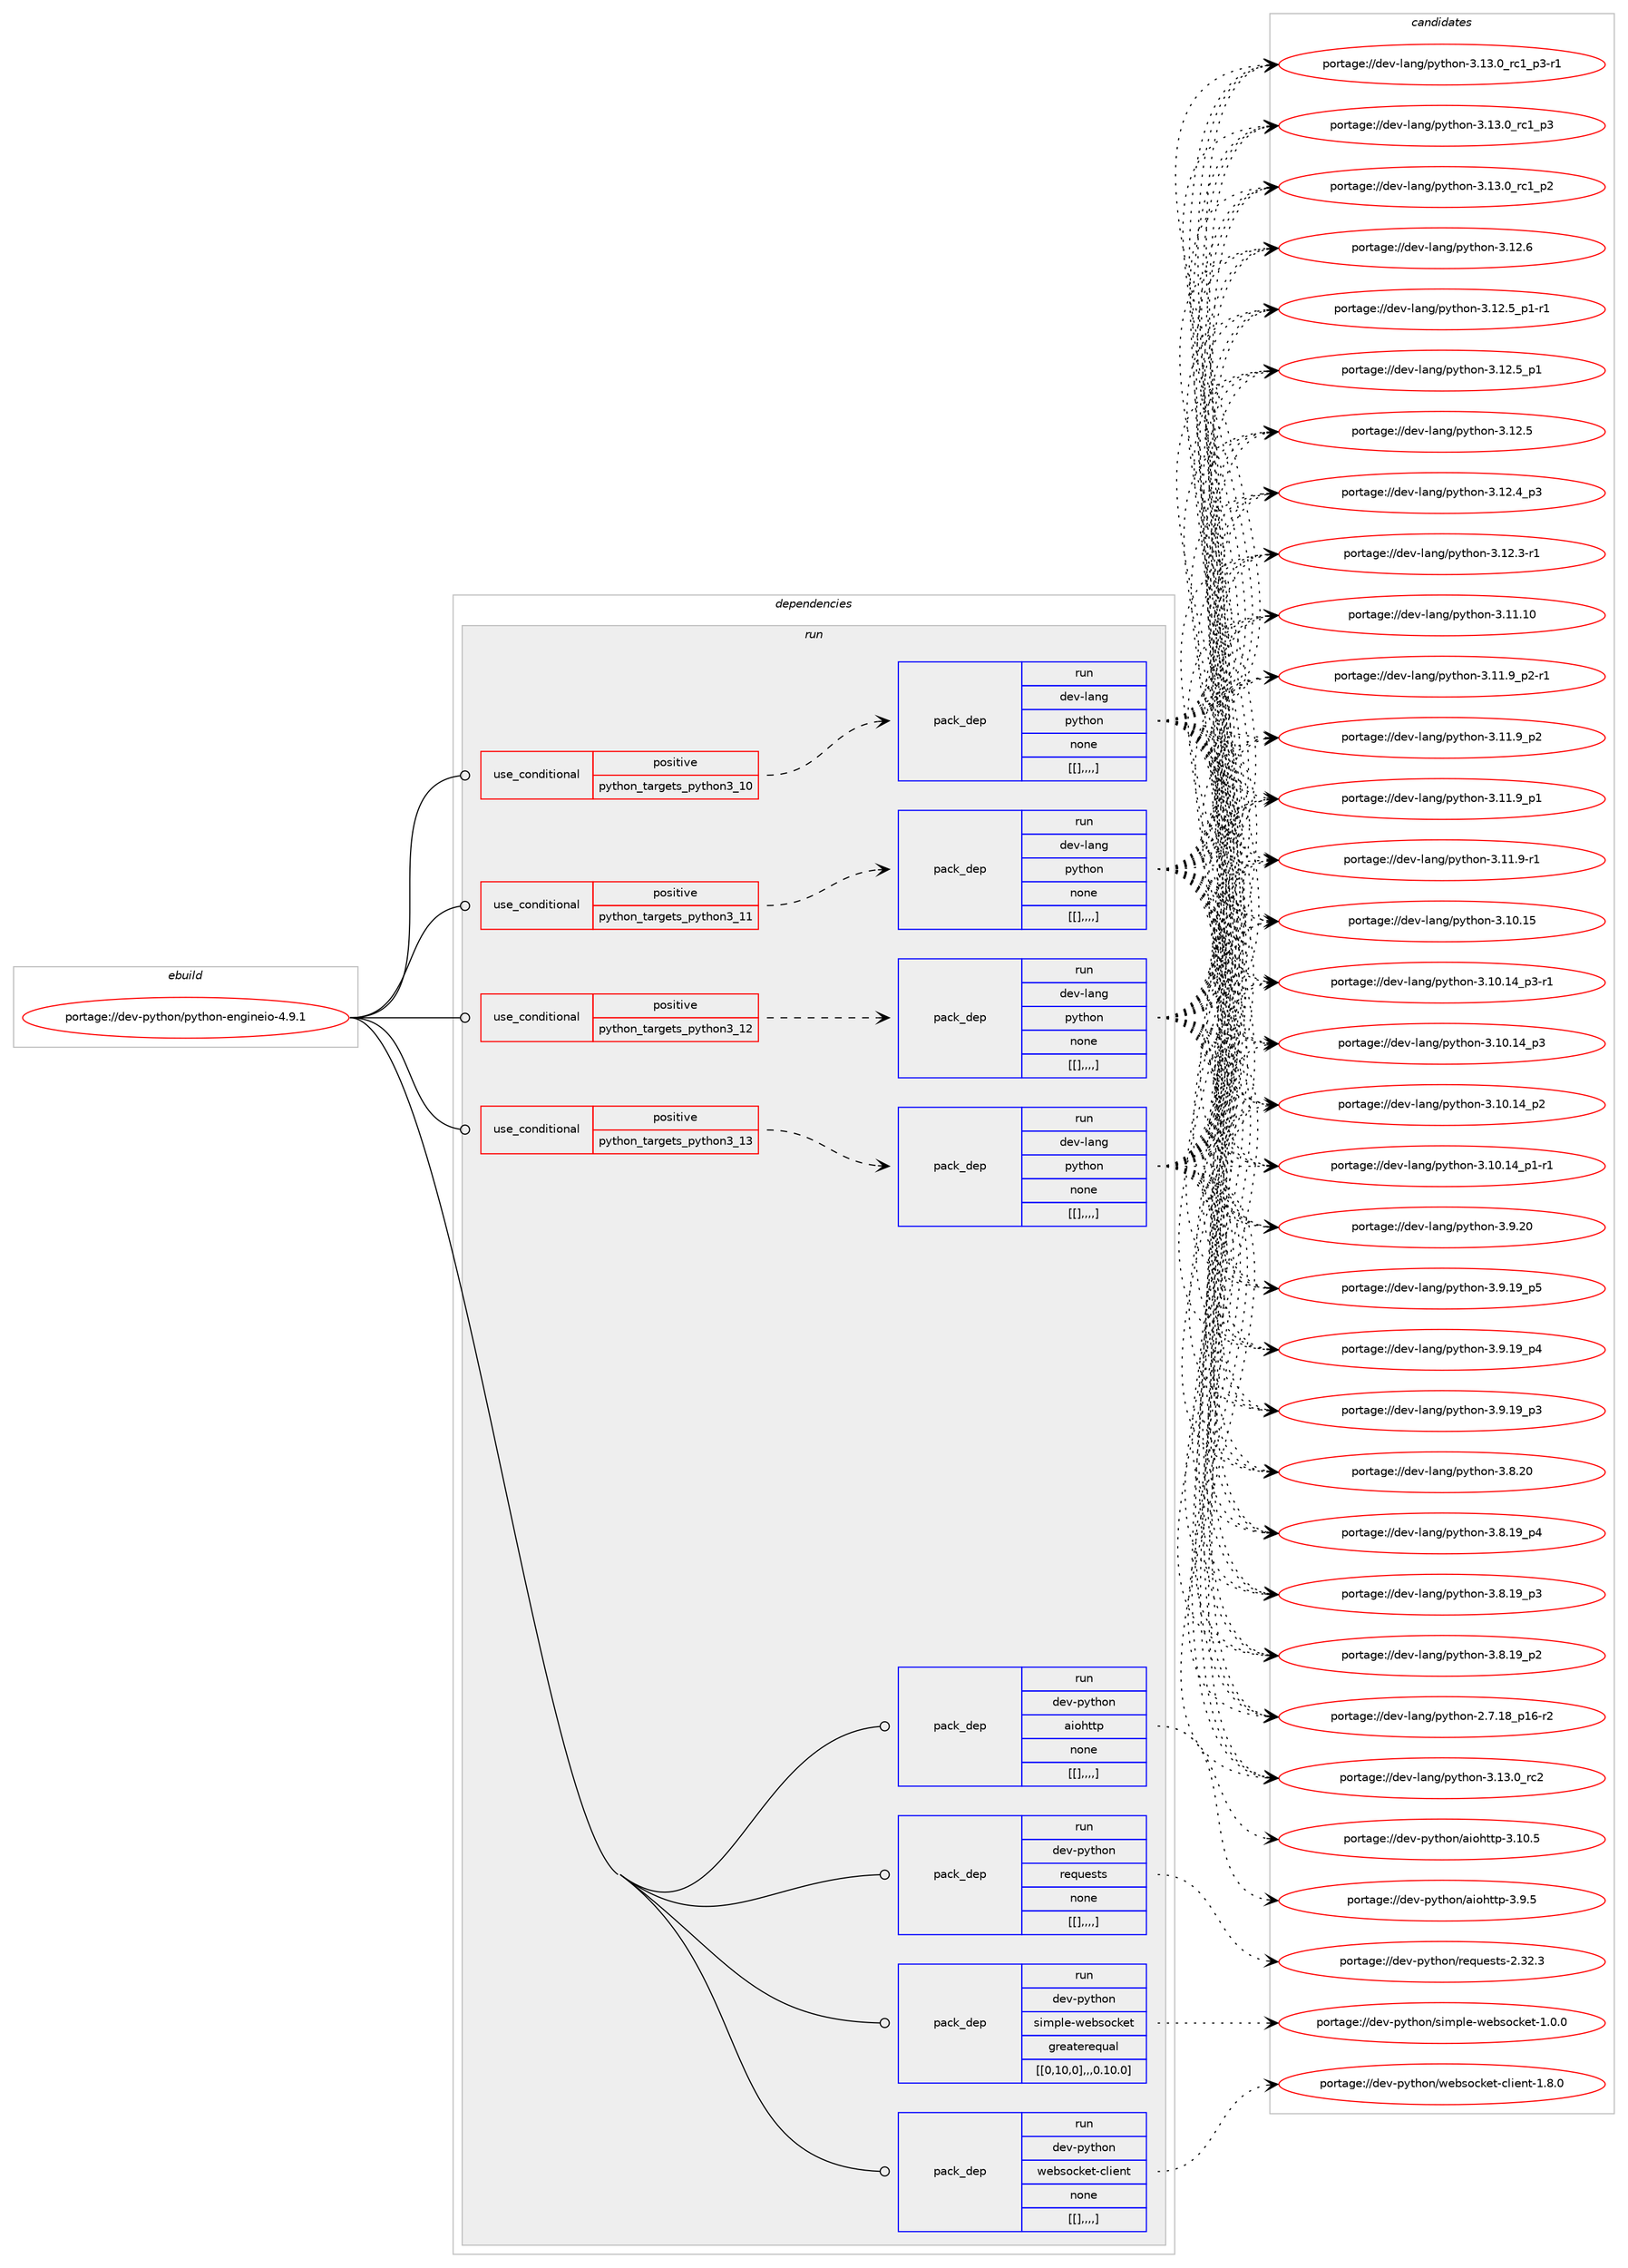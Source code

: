 digraph prolog {

# *************
# Graph options
# *************

newrank=true;
concentrate=true;
compound=true;
graph [rankdir=LR,fontname=Helvetica,fontsize=10,ranksep=1.5];#, ranksep=2.5, nodesep=0.2];
edge  [arrowhead=vee];
node  [fontname=Helvetica,fontsize=10];

# **********
# The ebuild
# **********

subgraph cluster_leftcol {
color=gray;
label=<<i>ebuild</i>>;
id [label="portage://dev-python/python-engineio-4.9.1", color=red, width=4, href="../dev-python/python-engineio-4.9.1.svg"];
}

# ****************
# The dependencies
# ****************

subgraph cluster_midcol {
color=gray;
label=<<i>dependencies</i>>;
subgraph cluster_compile {
fillcolor="#eeeeee";
style=filled;
label=<<i>compile</i>>;
}
subgraph cluster_compileandrun {
fillcolor="#eeeeee";
style=filled;
label=<<i>compile and run</i>>;
}
subgraph cluster_run {
fillcolor="#eeeeee";
style=filled;
label=<<i>run</i>>;
subgraph cond39157 {
dependency161771 [label=<<TABLE BORDER="0" CELLBORDER="1" CELLSPACING="0" CELLPADDING="4"><TR><TD ROWSPAN="3" CELLPADDING="10">use_conditional</TD></TR><TR><TD>positive</TD></TR><TR><TD>python_targets_python3_10</TD></TR></TABLE>>, shape=none, color=red];
subgraph pack121357 {
dependency161772 [label=<<TABLE BORDER="0" CELLBORDER="1" CELLSPACING="0" CELLPADDING="4" WIDTH="220"><TR><TD ROWSPAN="6" CELLPADDING="30">pack_dep</TD></TR><TR><TD WIDTH="110">run</TD></TR><TR><TD>dev-lang</TD></TR><TR><TD>python</TD></TR><TR><TD>none</TD></TR><TR><TD>[[],,,,]</TD></TR></TABLE>>, shape=none, color=blue];
}
dependency161771:e -> dependency161772:w [weight=20,style="dashed",arrowhead="vee"];
}
id:e -> dependency161771:w [weight=20,style="solid",arrowhead="odot"];
subgraph cond39158 {
dependency161773 [label=<<TABLE BORDER="0" CELLBORDER="1" CELLSPACING="0" CELLPADDING="4"><TR><TD ROWSPAN="3" CELLPADDING="10">use_conditional</TD></TR><TR><TD>positive</TD></TR><TR><TD>python_targets_python3_11</TD></TR></TABLE>>, shape=none, color=red];
subgraph pack121358 {
dependency161774 [label=<<TABLE BORDER="0" CELLBORDER="1" CELLSPACING="0" CELLPADDING="4" WIDTH="220"><TR><TD ROWSPAN="6" CELLPADDING="30">pack_dep</TD></TR><TR><TD WIDTH="110">run</TD></TR><TR><TD>dev-lang</TD></TR><TR><TD>python</TD></TR><TR><TD>none</TD></TR><TR><TD>[[],,,,]</TD></TR></TABLE>>, shape=none, color=blue];
}
dependency161773:e -> dependency161774:w [weight=20,style="dashed",arrowhead="vee"];
}
id:e -> dependency161773:w [weight=20,style="solid",arrowhead="odot"];
subgraph cond39159 {
dependency161775 [label=<<TABLE BORDER="0" CELLBORDER="1" CELLSPACING="0" CELLPADDING="4"><TR><TD ROWSPAN="3" CELLPADDING="10">use_conditional</TD></TR><TR><TD>positive</TD></TR><TR><TD>python_targets_python3_12</TD></TR></TABLE>>, shape=none, color=red];
subgraph pack121359 {
dependency161776 [label=<<TABLE BORDER="0" CELLBORDER="1" CELLSPACING="0" CELLPADDING="4" WIDTH="220"><TR><TD ROWSPAN="6" CELLPADDING="30">pack_dep</TD></TR><TR><TD WIDTH="110">run</TD></TR><TR><TD>dev-lang</TD></TR><TR><TD>python</TD></TR><TR><TD>none</TD></TR><TR><TD>[[],,,,]</TD></TR></TABLE>>, shape=none, color=blue];
}
dependency161775:e -> dependency161776:w [weight=20,style="dashed",arrowhead="vee"];
}
id:e -> dependency161775:w [weight=20,style="solid",arrowhead="odot"];
subgraph cond39160 {
dependency161777 [label=<<TABLE BORDER="0" CELLBORDER="1" CELLSPACING="0" CELLPADDING="4"><TR><TD ROWSPAN="3" CELLPADDING="10">use_conditional</TD></TR><TR><TD>positive</TD></TR><TR><TD>python_targets_python3_13</TD></TR></TABLE>>, shape=none, color=red];
subgraph pack121360 {
dependency161778 [label=<<TABLE BORDER="0" CELLBORDER="1" CELLSPACING="0" CELLPADDING="4" WIDTH="220"><TR><TD ROWSPAN="6" CELLPADDING="30">pack_dep</TD></TR><TR><TD WIDTH="110">run</TD></TR><TR><TD>dev-lang</TD></TR><TR><TD>python</TD></TR><TR><TD>none</TD></TR><TR><TD>[[],,,,]</TD></TR></TABLE>>, shape=none, color=blue];
}
dependency161777:e -> dependency161778:w [weight=20,style="dashed",arrowhead="vee"];
}
id:e -> dependency161777:w [weight=20,style="solid",arrowhead="odot"];
subgraph pack121361 {
dependency161779 [label=<<TABLE BORDER="0" CELLBORDER="1" CELLSPACING="0" CELLPADDING="4" WIDTH="220"><TR><TD ROWSPAN="6" CELLPADDING="30">pack_dep</TD></TR><TR><TD WIDTH="110">run</TD></TR><TR><TD>dev-python</TD></TR><TR><TD>aiohttp</TD></TR><TR><TD>none</TD></TR><TR><TD>[[],,,,]</TD></TR></TABLE>>, shape=none, color=blue];
}
id:e -> dependency161779:w [weight=20,style="solid",arrowhead="odot"];
subgraph pack121362 {
dependency161780 [label=<<TABLE BORDER="0" CELLBORDER="1" CELLSPACING="0" CELLPADDING="4" WIDTH="220"><TR><TD ROWSPAN="6" CELLPADDING="30">pack_dep</TD></TR><TR><TD WIDTH="110">run</TD></TR><TR><TD>dev-python</TD></TR><TR><TD>requests</TD></TR><TR><TD>none</TD></TR><TR><TD>[[],,,,]</TD></TR></TABLE>>, shape=none, color=blue];
}
id:e -> dependency161780:w [weight=20,style="solid",arrowhead="odot"];
subgraph pack121363 {
dependency161781 [label=<<TABLE BORDER="0" CELLBORDER="1" CELLSPACING="0" CELLPADDING="4" WIDTH="220"><TR><TD ROWSPAN="6" CELLPADDING="30">pack_dep</TD></TR><TR><TD WIDTH="110">run</TD></TR><TR><TD>dev-python</TD></TR><TR><TD>simple-websocket</TD></TR><TR><TD>greaterequal</TD></TR><TR><TD>[[0,10,0],,,0.10.0]</TD></TR></TABLE>>, shape=none, color=blue];
}
id:e -> dependency161781:w [weight=20,style="solid",arrowhead="odot"];
subgraph pack121364 {
dependency161782 [label=<<TABLE BORDER="0" CELLBORDER="1" CELLSPACING="0" CELLPADDING="4" WIDTH="220"><TR><TD ROWSPAN="6" CELLPADDING="30">pack_dep</TD></TR><TR><TD WIDTH="110">run</TD></TR><TR><TD>dev-python</TD></TR><TR><TD>websocket-client</TD></TR><TR><TD>none</TD></TR><TR><TD>[[],,,,]</TD></TR></TABLE>>, shape=none, color=blue];
}
id:e -> dependency161782:w [weight=20,style="solid",arrowhead="odot"];
}
}

# **************
# The candidates
# **************

subgraph cluster_choices {
rank=same;
color=gray;
label=<<i>candidates</i>>;

subgraph choice121357 {
color=black;
nodesep=1;
choice10010111845108971101034711212111610411111045514649514648951149950 [label="portage://dev-lang/python-3.13.0_rc2", color=red, width=4,href="../dev-lang/python-3.13.0_rc2.svg"];
choice1001011184510897110103471121211161041111104551464951464895114994995112514511449 [label="portage://dev-lang/python-3.13.0_rc1_p3-r1", color=red, width=4,href="../dev-lang/python-3.13.0_rc1_p3-r1.svg"];
choice100101118451089711010347112121116104111110455146495146489511499499511251 [label="portage://dev-lang/python-3.13.0_rc1_p3", color=red, width=4,href="../dev-lang/python-3.13.0_rc1_p3.svg"];
choice100101118451089711010347112121116104111110455146495146489511499499511250 [label="portage://dev-lang/python-3.13.0_rc1_p2", color=red, width=4,href="../dev-lang/python-3.13.0_rc1_p2.svg"];
choice10010111845108971101034711212111610411111045514649504654 [label="portage://dev-lang/python-3.12.6", color=red, width=4,href="../dev-lang/python-3.12.6.svg"];
choice1001011184510897110103471121211161041111104551464950465395112494511449 [label="portage://dev-lang/python-3.12.5_p1-r1", color=red, width=4,href="../dev-lang/python-3.12.5_p1-r1.svg"];
choice100101118451089711010347112121116104111110455146495046539511249 [label="portage://dev-lang/python-3.12.5_p1", color=red, width=4,href="../dev-lang/python-3.12.5_p1.svg"];
choice10010111845108971101034711212111610411111045514649504653 [label="portage://dev-lang/python-3.12.5", color=red, width=4,href="../dev-lang/python-3.12.5.svg"];
choice100101118451089711010347112121116104111110455146495046529511251 [label="portage://dev-lang/python-3.12.4_p3", color=red, width=4,href="../dev-lang/python-3.12.4_p3.svg"];
choice100101118451089711010347112121116104111110455146495046514511449 [label="portage://dev-lang/python-3.12.3-r1", color=red, width=4,href="../dev-lang/python-3.12.3-r1.svg"];
choice1001011184510897110103471121211161041111104551464949464948 [label="portage://dev-lang/python-3.11.10", color=red, width=4,href="../dev-lang/python-3.11.10.svg"];
choice1001011184510897110103471121211161041111104551464949465795112504511449 [label="portage://dev-lang/python-3.11.9_p2-r1", color=red, width=4,href="../dev-lang/python-3.11.9_p2-r1.svg"];
choice100101118451089711010347112121116104111110455146494946579511250 [label="portage://dev-lang/python-3.11.9_p2", color=red, width=4,href="../dev-lang/python-3.11.9_p2.svg"];
choice100101118451089711010347112121116104111110455146494946579511249 [label="portage://dev-lang/python-3.11.9_p1", color=red, width=4,href="../dev-lang/python-3.11.9_p1.svg"];
choice100101118451089711010347112121116104111110455146494946574511449 [label="portage://dev-lang/python-3.11.9-r1", color=red, width=4,href="../dev-lang/python-3.11.9-r1.svg"];
choice1001011184510897110103471121211161041111104551464948464953 [label="portage://dev-lang/python-3.10.15", color=red, width=4,href="../dev-lang/python-3.10.15.svg"];
choice100101118451089711010347112121116104111110455146494846495295112514511449 [label="portage://dev-lang/python-3.10.14_p3-r1", color=red, width=4,href="../dev-lang/python-3.10.14_p3-r1.svg"];
choice10010111845108971101034711212111610411111045514649484649529511251 [label="portage://dev-lang/python-3.10.14_p3", color=red, width=4,href="../dev-lang/python-3.10.14_p3.svg"];
choice10010111845108971101034711212111610411111045514649484649529511250 [label="portage://dev-lang/python-3.10.14_p2", color=red, width=4,href="../dev-lang/python-3.10.14_p2.svg"];
choice100101118451089711010347112121116104111110455146494846495295112494511449 [label="portage://dev-lang/python-3.10.14_p1-r1", color=red, width=4,href="../dev-lang/python-3.10.14_p1-r1.svg"];
choice10010111845108971101034711212111610411111045514657465048 [label="portage://dev-lang/python-3.9.20", color=red, width=4,href="../dev-lang/python-3.9.20.svg"];
choice100101118451089711010347112121116104111110455146574649579511253 [label="portage://dev-lang/python-3.9.19_p5", color=red, width=4,href="../dev-lang/python-3.9.19_p5.svg"];
choice100101118451089711010347112121116104111110455146574649579511252 [label="portage://dev-lang/python-3.9.19_p4", color=red, width=4,href="../dev-lang/python-3.9.19_p4.svg"];
choice100101118451089711010347112121116104111110455146574649579511251 [label="portage://dev-lang/python-3.9.19_p3", color=red, width=4,href="../dev-lang/python-3.9.19_p3.svg"];
choice10010111845108971101034711212111610411111045514656465048 [label="portage://dev-lang/python-3.8.20", color=red, width=4,href="../dev-lang/python-3.8.20.svg"];
choice100101118451089711010347112121116104111110455146564649579511252 [label="portage://dev-lang/python-3.8.19_p4", color=red, width=4,href="../dev-lang/python-3.8.19_p4.svg"];
choice100101118451089711010347112121116104111110455146564649579511251 [label="portage://dev-lang/python-3.8.19_p3", color=red, width=4,href="../dev-lang/python-3.8.19_p3.svg"];
choice100101118451089711010347112121116104111110455146564649579511250 [label="portage://dev-lang/python-3.8.19_p2", color=red, width=4,href="../dev-lang/python-3.8.19_p2.svg"];
choice100101118451089711010347112121116104111110455046554649569511249544511450 [label="portage://dev-lang/python-2.7.18_p16-r2", color=red, width=4,href="../dev-lang/python-2.7.18_p16-r2.svg"];
dependency161772:e -> choice10010111845108971101034711212111610411111045514649514648951149950:w [style=dotted,weight="100"];
dependency161772:e -> choice1001011184510897110103471121211161041111104551464951464895114994995112514511449:w [style=dotted,weight="100"];
dependency161772:e -> choice100101118451089711010347112121116104111110455146495146489511499499511251:w [style=dotted,weight="100"];
dependency161772:e -> choice100101118451089711010347112121116104111110455146495146489511499499511250:w [style=dotted,weight="100"];
dependency161772:e -> choice10010111845108971101034711212111610411111045514649504654:w [style=dotted,weight="100"];
dependency161772:e -> choice1001011184510897110103471121211161041111104551464950465395112494511449:w [style=dotted,weight="100"];
dependency161772:e -> choice100101118451089711010347112121116104111110455146495046539511249:w [style=dotted,weight="100"];
dependency161772:e -> choice10010111845108971101034711212111610411111045514649504653:w [style=dotted,weight="100"];
dependency161772:e -> choice100101118451089711010347112121116104111110455146495046529511251:w [style=dotted,weight="100"];
dependency161772:e -> choice100101118451089711010347112121116104111110455146495046514511449:w [style=dotted,weight="100"];
dependency161772:e -> choice1001011184510897110103471121211161041111104551464949464948:w [style=dotted,weight="100"];
dependency161772:e -> choice1001011184510897110103471121211161041111104551464949465795112504511449:w [style=dotted,weight="100"];
dependency161772:e -> choice100101118451089711010347112121116104111110455146494946579511250:w [style=dotted,weight="100"];
dependency161772:e -> choice100101118451089711010347112121116104111110455146494946579511249:w [style=dotted,weight="100"];
dependency161772:e -> choice100101118451089711010347112121116104111110455146494946574511449:w [style=dotted,weight="100"];
dependency161772:e -> choice1001011184510897110103471121211161041111104551464948464953:w [style=dotted,weight="100"];
dependency161772:e -> choice100101118451089711010347112121116104111110455146494846495295112514511449:w [style=dotted,weight="100"];
dependency161772:e -> choice10010111845108971101034711212111610411111045514649484649529511251:w [style=dotted,weight="100"];
dependency161772:e -> choice10010111845108971101034711212111610411111045514649484649529511250:w [style=dotted,weight="100"];
dependency161772:e -> choice100101118451089711010347112121116104111110455146494846495295112494511449:w [style=dotted,weight="100"];
dependency161772:e -> choice10010111845108971101034711212111610411111045514657465048:w [style=dotted,weight="100"];
dependency161772:e -> choice100101118451089711010347112121116104111110455146574649579511253:w [style=dotted,weight="100"];
dependency161772:e -> choice100101118451089711010347112121116104111110455146574649579511252:w [style=dotted,weight="100"];
dependency161772:e -> choice100101118451089711010347112121116104111110455146574649579511251:w [style=dotted,weight="100"];
dependency161772:e -> choice10010111845108971101034711212111610411111045514656465048:w [style=dotted,weight="100"];
dependency161772:e -> choice100101118451089711010347112121116104111110455146564649579511252:w [style=dotted,weight="100"];
dependency161772:e -> choice100101118451089711010347112121116104111110455146564649579511251:w [style=dotted,weight="100"];
dependency161772:e -> choice100101118451089711010347112121116104111110455146564649579511250:w [style=dotted,weight="100"];
dependency161772:e -> choice100101118451089711010347112121116104111110455046554649569511249544511450:w [style=dotted,weight="100"];
}
subgraph choice121358 {
color=black;
nodesep=1;
choice10010111845108971101034711212111610411111045514649514648951149950 [label="portage://dev-lang/python-3.13.0_rc2", color=red, width=4,href="../dev-lang/python-3.13.0_rc2.svg"];
choice1001011184510897110103471121211161041111104551464951464895114994995112514511449 [label="portage://dev-lang/python-3.13.0_rc1_p3-r1", color=red, width=4,href="../dev-lang/python-3.13.0_rc1_p3-r1.svg"];
choice100101118451089711010347112121116104111110455146495146489511499499511251 [label="portage://dev-lang/python-3.13.0_rc1_p3", color=red, width=4,href="../dev-lang/python-3.13.0_rc1_p3.svg"];
choice100101118451089711010347112121116104111110455146495146489511499499511250 [label="portage://dev-lang/python-3.13.0_rc1_p2", color=red, width=4,href="../dev-lang/python-3.13.0_rc1_p2.svg"];
choice10010111845108971101034711212111610411111045514649504654 [label="portage://dev-lang/python-3.12.6", color=red, width=4,href="../dev-lang/python-3.12.6.svg"];
choice1001011184510897110103471121211161041111104551464950465395112494511449 [label="portage://dev-lang/python-3.12.5_p1-r1", color=red, width=4,href="../dev-lang/python-3.12.5_p1-r1.svg"];
choice100101118451089711010347112121116104111110455146495046539511249 [label="portage://dev-lang/python-3.12.5_p1", color=red, width=4,href="../dev-lang/python-3.12.5_p1.svg"];
choice10010111845108971101034711212111610411111045514649504653 [label="portage://dev-lang/python-3.12.5", color=red, width=4,href="../dev-lang/python-3.12.5.svg"];
choice100101118451089711010347112121116104111110455146495046529511251 [label="portage://dev-lang/python-3.12.4_p3", color=red, width=4,href="../dev-lang/python-3.12.4_p3.svg"];
choice100101118451089711010347112121116104111110455146495046514511449 [label="portage://dev-lang/python-3.12.3-r1", color=red, width=4,href="../dev-lang/python-3.12.3-r1.svg"];
choice1001011184510897110103471121211161041111104551464949464948 [label="portage://dev-lang/python-3.11.10", color=red, width=4,href="../dev-lang/python-3.11.10.svg"];
choice1001011184510897110103471121211161041111104551464949465795112504511449 [label="portage://dev-lang/python-3.11.9_p2-r1", color=red, width=4,href="../dev-lang/python-3.11.9_p2-r1.svg"];
choice100101118451089711010347112121116104111110455146494946579511250 [label="portage://dev-lang/python-3.11.9_p2", color=red, width=4,href="../dev-lang/python-3.11.9_p2.svg"];
choice100101118451089711010347112121116104111110455146494946579511249 [label="portage://dev-lang/python-3.11.9_p1", color=red, width=4,href="../dev-lang/python-3.11.9_p1.svg"];
choice100101118451089711010347112121116104111110455146494946574511449 [label="portage://dev-lang/python-3.11.9-r1", color=red, width=4,href="../dev-lang/python-3.11.9-r1.svg"];
choice1001011184510897110103471121211161041111104551464948464953 [label="portage://dev-lang/python-3.10.15", color=red, width=4,href="../dev-lang/python-3.10.15.svg"];
choice100101118451089711010347112121116104111110455146494846495295112514511449 [label="portage://dev-lang/python-3.10.14_p3-r1", color=red, width=4,href="../dev-lang/python-3.10.14_p3-r1.svg"];
choice10010111845108971101034711212111610411111045514649484649529511251 [label="portage://dev-lang/python-3.10.14_p3", color=red, width=4,href="../dev-lang/python-3.10.14_p3.svg"];
choice10010111845108971101034711212111610411111045514649484649529511250 [label="portage://dev-lang/python-3.10.14_p2", color=red, width=4,href="../dev-lang/python-3.10.14_p2.svg"];
choice100101118451089711010347112121116104111110455146494846495295112494511449 [label="portage://dev-lang/python-3.10.14_p1-r1", color=red, width=4,href="../dev-lang/python-3.10.14_p1-r1.svg"];
choice10010111845108971101034711212111610411111045514657465048 [label="portage://dev-lang/python-3.9.20", color=red, width=4,href="../dev-lang/python-3.9.20.svg"];
choice100101118451089711010347112121116104111110455146574649579511253 [label="portage://dev-lang/python-3.9.19_p5", color=red, width=4,href="../dev-lang/python-3.9.19_p5.svg"];
choice100101118451089711010347112121116104111110455146574649579511252 [label="portage://dev-lang/python-3.9.19_p4", color=red, width=4,href="../dev-lang/python-3.9.19_p4.svg"];
choice100101118451089711010347112121116104111110455146574649579511251 [label="portage://dev-lang/python-3.9.19_p3", color=red, width=4,href="../dev-lang/python-3.9.19_p3.svg"];
choice10010111845108971101034711212111610411111045514656465048 [label="portage://dev-lang/python-3.8.20", color=red, width=4,href="../dev-lang/python-3.8.20.svg"];
choice100101118451089711010347112121116104111110455146564649579511252 [label="portage://dev-lang/python-3.8.19_p4", color=red, width=4,href="../dev-lang/python-3.8.19_p4.svg"];
choice100101118451089711010347112121116104111110455146564649579511251 [label="portage://dev-lang/python-3.8.19_p3", color=red, width=4,href="../dev-lang/python-3.8.19_p3.svg"];
choice100101118451089711010347112121116104111110455146564649579511250 [label="portage://dev-lang/python-3.8.19_p2", color=red, width=4,href="../dev-lang/python-3.8.19_p2.svg"];
choice100101118451089711010347112121116104111110455046554649569511249544511450 [label="portage://dev-lang/python-2.7.18_p16-r2", color=red, width=4,href="../dev-lang/python-2.7.18_p16-r2.svg"];
dependency161774:e -> choice10010111845108971101034711212111610411111045514649514648951149950:w [style=dotted,weight="100"];
dependency161774:e -> choice1001011184510897110103471121211161041111104551464951464895114994995112514511449:w [style=dotted,weight="100"];
dependency161774:e -> choice100101118451089711010347112121116104111110455146495146489511499499511251:w [style=dotted,weight="100"];
dependency161774:e -> choice100101118451089711010347112121116104111110455146495146489511499499511250:w [style=dotted,weight="100"];
dependency161774:e -> choice10010111845108971101034711212111610411111045514649504654:w [style=dotted,weight="100"];
dependency161774:e -> choice1001011184510897110103471121211161041111104551464950465395112494511449:w [style=dotted,weight="100"];
dependency161774:e -> choice100101118451089711010347112121116104111110455146495046539511249:w [style=dotted,weight="100"];
dependency161774:e -> choice10010111845108971101034711212111610411111045514649504653:w [style=dotted,weight="100"];
dependency161774:e -> choice100101118451089711010347112121116104111110455146495046529511251:w [style=dotted,weight="100"];
dependency161774:e -> choice100101118451089711010347112121116104111110455146495046514511449:w [style=dotted,weight="100"];
dependency161774:e -> choice1001011184510897110103471121211161041111104551464949464948:w [style=dotted,weight="100"];
dependency161774:e -> choice1001011184510897110103471121211161041111104551464949465795112504511449:w [style=dotted,weight="100"];
dependency161774:e -> choice100101118451089711010347112121116104111110455146494946579511250:w [style=dotted,weight="100"];
dependency161774:e -> choice100101118451089711010347112121116104111110455146494946579511249:w [style=dotted,weight="100"];
dependency161774:e -> choice100101118451089711010347112121116104111110455146494946574511449:w [style=dotted,weight="100"];
dependency161774:e -> choice1001011184510897110103471121211161041111104551464948464953:w [style=dotted,weight="100"];
dependency161774:e -> choice100101118451089711010347112121116104111110455146494846495295112514511449:w [style=dotted,weight="100"];
dependency161774:e -> choice10010111845108971101034711212111610411111045514649484649529511251:w [style=dotted,weight="100"];
dependency161774:e -> choice10010111845108971101034711212111610411111045514649484649529511250:w [style=dotted,weight="100"];
dependency161774:e -> choice100101118451089711010347112121116104111110455146494846495295112494511449:w [style=dotted,weight="100"];
dependency161774:e -> choice10010111845108971101034711212111610411111045514657465048:w [style=dotted,weight="100"];
dependency161774:e -> choice100101118451089711010347112121116104111110455146574649579511253:w [style=dotted,weight="100"];
dependency161774:e -> choice100101118451089711010347112121116104111110455146574649579511252:w [style=dotted,weight="100"];
dependency161774:e -> choice100101118451089711010347112121116104111110455146574649579511251:w [style=dotted,weight="100"];
dependency161774:e -> choice10010111845108971101034711212111610411111045514656465048:w [style=dotted,weight="100"];
dependency161774:e -> choice100101118451089711010347112121116104111110455146564649579511252:w [style=dotted,weight="100"];
dependency161774:e -> choice100101118451089711010347112121116104111110455146564649579511251:w [style=dotted,weight="100"];
dependency161774:e -> choice100101118451089711010347112121116104111110455146564649579511250:w [style=dotted,weight="100"];
dependency161774:e -> choice100101118451089711010347112121116104111110455046554649569511249544511450:w [style=dotted,weight="100"];
}
subgraph choice121359 {
color=black;
nodesep=1;
choice10010111845108971101034711212111610411111045514649514648951149950 [label="portage://dev-lang/python-3.13.0_rc2", color=red, width=4,href="../dev-lang/python-3.13.0_rc2.svg"];
choice1001011184510897110103471121211161041111104551464951464895114994995112514511449 [label="portage://dev-lang/python-3.13.0_rc1_p3-r1", color=red, width=4,href="../dev-lang/python-3.13.0_rc1_p3-r1.svg"];
choice100101118451089711010347112121116104111110455146495146489511499499511251 [label="portage://dev-lang/python-3.13.0_rc1_p3", color=red, width=4,href="../dev-lang/python-3.13.0_rc1_p3.svg"];
choice100101118451089711010347112121116104111110455146495146489511499499511250 [label="portage://dev-lang/python-3.13.0_rc1_p2", color=red, width=4,href="../dev-lang/python-3.13.0_rc1_p2.svg"];
choice10010111845108971101034711212111610411111045514649504654 [label="portage://dev-lang/python-3.12.6", color=red, width=4,href="../dev-lang/python-3.12.6.svg"];
choice1001011184510897110103471121211161041111104551464950465395112494511449 [label="portage://dev-lang/python-3.12.5_p1-r1", color=red, width=4,href="../dev-lang/python-3.12.5_p1-r1.svg"];
choice100101118451089711010347112121116104111110455146495046539511249 [label="portage://dev-lang/python-3.12.5_p1", color=red, width=4,href="../dev-lang/python-3.12.5_p1.svg"];
choice10010111845108971101034711212111610411111045514649504653 [label="portage://dev-lang/python-3.12.5", color=red, width=4,href="../dev-lang/python-3.12.5.svg"];
choice100101118451089711010347112121116104111110455146495046529511251 [label="portage://dev-lang/python-3.12.4_p3", color=red, width=4,href="../dev-lang/python-3.12.4_p3.svg"];
choice100101118451089711010347112121116104111110455146495046514511449 [label="portage://dev-lang/python-3.12.3-r1", color=red, width=4,href="../dev-lang/python-3.12.3-r1.svg"];
choice1001011184510897110103471121211161041111104551464949464948 [label="portage://dev-lang/python-3.11.10", color=red, width=4,href="../dev-lang/python-3.11.10.svg"];
choice1001011184510897110103471121211161041111104551464949465795112504511449 [label="portage://dev-lang/python-3.11.9_p2-r1", color=red, width=4,href="../dev-lang/python-3.11.9_p2-r1.svg"];
choice100101118451089711010347112121116104111110455146494946579511250 [label="portage://dev-lang/python-3.11.9_p2", color=red, width=4,href="../dev-lang/python-3.11.9_p2.svg"];
choice100101118451089711010347112121116104111110455146494946579511249 [label="portage://dev-lang/python-3.11.9_p1", color=red, width=4,href="../dev-lang/python-3.11.9_p1.svg"];
choice100101118451089711010347112121116104111110455146494946574511449 [label="portage://dev-lang/python-3.11.9-r1", color=red, width=4,href="../dev-lang/python-3.11.9-r1.svg"];
choice1001011184510897110103471121211161041111104551464948464953 [label="portage://dev-lang/python-3.10.15", color=red, width=4,href="../dev-lang/python-3.10.15.svg"];
choice100101118451089711010347112121116104111110455146494846495295112514511449 [label="portage://dev-lang/python-3.10.14_p3-r1", color=red, width=4,href="../dev-lang/python-3.10.14_p3-r1.svg"];
choice10010111845108971101034711212111610411111045514649484649529511251 [label="portage://dev-lang/python-3.10.14_p3", color=red, width=4,href="../dev-lang/python-3.10.14_p3.svg"];
choice10010111845108971101034711212111610411111045514649484649529511250 [label="portage://dev-lang/python-3.10.14_p2", color=red, width=4,href="../dev-lang/python-3.10.14_p2.svg"];
choice100101118451089711010347112121116104111110455146494846495295112494511449 [label="portage://dev-lang/python-3.10.14_p1-r1", color=red, width=4,href="../dev-lang/python-3.10.14_p1-r1.svg"];
choice10010111845108971101034711212111610411111045514657465048 [label="portage://dev-lang/python-3.9.20", color=red, width=4,href="../dev-lang/python-3.9.20.svg"];
choice100101118451089711010347112121116104111110455146574649579511253 [label="portage://dev-lang/python-3.9.19_p5", color=red, width=4,href="../dev-lang/python-3.9.19_p5.svg"];
choice100101118451089711010347112121116104111110455146574649579511252 [label="portage://dev-lang/python-3.9.19_p4", color=red, width=4,href="../dev-lang/python-3.9.19_p4.svg"];
choice100101118451089711010347112121116104111110455146574649579511251 [label="portage://dev-lang/python-3.9.19_p3", color=red, width=4,href="../dev-lang/python-3.9.19_p3.svg"];
choice10010111845108971101034711212111610411111045514656465048 [label="portage://dev-lang/python-3.8.20", color=red, width=4,href="../dev-lang/python-3.8.20.svg"];
choice100101118451089711010347112121116104111110455146564649579511252 [label="portage://dev-lang/python-3.8.19_p4", color=red, width=4,href="../dev-lang/python-3.8.19_p4.svg"];
choice100101118451089711010347112121116104111110455146564649579511251 [label="portage://dev-lang/python-3.8.19_p3", color=red, width=4,href="../dev-lang/python-3.8.19_p3.svg"];
choice100101118451089711010347112121116104111110455146564649579511250 [label="portage://dev-lang/python-3.8.19_p2", color=red, width=4,href="../dev-lang/python-3.8.19_p2.svg"];
choice100101118451089711010347112121116104111110455046554649569511249544511450 [label="portage://dev-lang/python-2.7.18_p16-r2", color=red, width=4,href="../dev-lang/python-2.7.18_p16-r2.svg"];
dependency161776:e -> choice10010111845108971101034711212111610411111045514649514648951149950:w [style=dotted,weight="100"];
dependency161776:e -> choice1001011184510897110103471121211161041111104551464951464895114994995112514511449:w [style=dotted,weight="100"];
dependency161776:e -> choice100101118451089711010347112121116104111110455146495146489511499499511251:w [style=dotted,weight="100"];
dependency161776:e -> choice100101118451089711010347112121116104111110455146495146489511499499511250:w [style=dotted,weight="100"];
dependency161776:e -> choice10010111845108971101034711212111610411111045514649504654:w [style=dotted,weight="100"];
dependency161776:e -> choice1001011184510897110103471121211161041111104551464950465395112494511449:w [style=dotted,weight="100"];
dependency161776:e -> choice100101118451089711010347112121116104111110455146495046539511249:w [style=dotted,weight="100"];
dependency161776:e -> choice10010111845108971101034711212111610411111045514649504653:w [style=dotted,weight="100"];
dependency161776:e -> choice100101118451089711010347112121116104111110455146495046529511251:w [style=dotted,weight="100"];
dependency161776:e -> choice100101118451089711010347112121116104111110455146495046514511449:w [style=dotted,weight="100"];
dependency161776:e -> choice1001011184510897110103471121211161041111104551464949464948:w [style=dotted,weight="100"];
dependency161776:e -> choice1001011184510897110103471121211161041111104551464949465795112504511449:w [style=dotted,weight="100"];
dependency161776:e -> choice100101118451089711010347112121116104111110455146494946579511250:w [style=dotted,weight="100"];
dependency161776:e -> choice100101118451089711010347112121116104111110455146494946579511249:w [style=dotted,weight="100"];
dependency161776:e -> choice100101118451089711010347112121116104111110455146494946574511449:w [style=dotted,weight="100"];
dependency161776:e -> choice1001011184510897110103471121211161041111104551464948464953:w [style=dotted,weight="100"];
dependency161776:e -> choice100101118451089711010347112121116104111110455146494846495295112514511449:w [style=dotted,weight="100"];
dependency161776:e -> choice10010111845108971101034711212111610411111045514649484649529511251:w [style=dotted,weight="100"];
dependency161776:e -> choice10010111845108971101034711212111610411111045514649484649529511250:w [style=dotted,weight="100"];
dependency161776:e -> choice100101118451089711010347112121116104111110455146494846495295112494511449:w [style=dotted,weight="100"];
dependency161776:e -> choice10010111845108971101034711212111610411111045514657465048:w [style=dotted,weight="100"];
dependency161776:e -> choice100101118451089711010347112121116104111110455146574649579511253:w [style=dotted,weight="100"];
dependency161776:e -> choice100101118451089711010347112121116104111110455146574649579511252:w [style=dotted,weight="100"];
dependency161776:e -> choice100101118451089711010347112121116104111110455146574649579511251:w [style=dotted,weight="100"];
dependency161776:e -> choice10010111845108971101034711212111610411111045514656465048:w [style=dotted,weight="100"];
dependency161776:e -> choice100101118451089711010347112121116104111110455146564649579511252:w [style=dotted,weight="100"];
dependency161776:e -> choice100101118451089711010347112121116104111110455146564649579511251:w [style=dotted,weight="100"];
dependency161776:e -> choice100101118451089711010347112121116104111110455146564649579511250:w [style=dotted,weight="100"];
dependency161776:e -> choice100101118451089711010347112121116104111110455046554649569511249544511450:w [style=dotted,weight="100"];
}
subgraph choice121360 {
color=black;
nodesep=1;
choice10010111845108971101034711212111610411111045514649514648951149950 [label="portage://dev-lang/python-3.13.0_rc2", color=red, width=4,href="../dev-lang/python-3.13.0_rc2.svg"];
choice1001011184510897110103471121211161041111104551464951464895114994995112514511449 [label="portage://dev-lang/python-3.13.0_rc1_p3-r1", color=red, width=4,href="../dev-lang/python-3.13.0_rc1_p3-r1.svg"];
choice100101118451089711010347112121116104111110455146495146489511499499511251 [label="portage://dev-lang/python-3.13.0_rc1_p3", color=red, width=4,href="../dev-lang/python-3.13.0_rc1_p3.svg"];
choice100101118451089711010347112121116104111110455146495146489511499499511250 [label="portage://dev-lang/python-3.13.0_rc1_p2", color=red, width=4,href="../dev-lang/python-3.13.0_rc1_p2.svg"];
choice10010111845108971101034711212111610411111045514649504654 [label="portage://dev-lang/python-3.12.6", color=red, width=4,href="../dev-lang/python-3.12.6.svg"];
choice1001011184510897110103471121211161041111104551464950465395112494511449 [label="portage://dev-lang/python-3.12.5_p1-r1", color=red, width=4,href="../dev-lang/python-3.12.5_p1-r1.svg"];
choice100101118451089711010347112121116104111110455146495046539511249 [label="portage://dev-lang/python-3.12.5_p1", color=red, width=4,href="../dev-lang/python-3.12.5_p1.svg"];
choice10010111845108971101034711212111610411111045514649504653 [label="portage://dev-lang/python-3.12.5", color=red, width=4,href="../dev-lang/python-3.12.5.svg"];
choice100101118451089711010347112121116104111110455146495046529511251 [label="portage://dev-lang/python-3.12.4_p3", color=red, width=4,href="../dev-lang/python-3.12.4_p3.svg"];
choice100101118451089711010347112121116104111110455146495046514511449 [label="portage://dev-lang/python-3.12.3-r1", color=red, width=4,href="../dev-lang/python-3.12.3-r1.svg"];
choice1001011184510897110103471121211161041111104551464949464948 [label="portage://dev-lang/python-3.11.10", color=red, width=4,href="../dev-lang/python-3.11.10.svg"];
choice1001011184510897110103471121211161041111104551464949465795112504511449 [label="portage://dev-lang/python-3.11.9_p2-r1", color=red, width=4,href="../dev-lang/python-3.11.9_p2-r1.svg"];
choice100101118451089711010347112121116104111110455146494946579511250 [label="portage://dev-lang/python-3.11.9_p2", color=red, width=4,href="../dev-lang/python-3.11.9_p2.svg"];
choice100101118451089711010347112121116104111110455146494946579511249 [label="portage://dev-lang/python-3.11.9_p1", color=red, width=4,href="../dev-lang/python-3.11.9_p1.svg"];
choice100101118451089711010347112121116104111110455146494946574511449 [label="portage://dev-lang/python-3.11.9-r1", color=red, width=4,href="../dev-lang/python-3.11.9-r1.svg"];
choice1001011184510897110103471121211161041111104551464948464953 [label="portage://dev-lang/python-3.10.15", color=red, width=4,href="../dev-lang/python-3.10.15.svg"];
choice100101118451089711010347112121116104111110455146494846495295112514511449 [label="portage://dev-lang/python-3.10.14_p3-r1", color=red, width=4,href="../dev-lang/python-3.10.14_p3-r1.svg"];
choice10010111845108971101034711212111610411111045514649484649529511251 [label="portage://dev-lang/python-3.10.14_p3", color=red, width=4,href="../dev-lang/python-3.10.14_p3.svg"];
choice10010111845108971101034711212111610411111045514649484649529511250 [label="portage://dev-lang/python-3.10.14_p2", color=red, width=4,href="../dev-lang/python-3.10.14_p2.svg"];
choice100101118451089711010347112121116104111110455146494846495295112494511449 [label="portage://dev-lang/python-3.10.14_p1-r1", color=red, width=4,href="../dev-lang/python-3.10.14_p1-r1.svg"];
choice10010111845108971101034711212111610411111045514657465048 [label="portage://dev-lang/python-3.9.20", color=red, width=4,href="../dev-lang/python-3.9.20.svg"];
choice100101118451089711010347112121116104111110455146574649579511253 [label="portage://dev-lang/python-3.9.19_p5", color=red, width=4,href="../dev-lang/python-3.9.19_p5.svg"];
choice100101118451089711010347112121116104111110455146574649579511252 [label="portage://dev-lang/python-3.9.19_p4", color=red, width=4,href="../dev-lang/python-3.9.19_p4.svg"];
choice100101118451089711010347112121116104111110455146574649579511251 [label="portage://dev-lang/python-3.9.19_p3", color=red, width=4,href="../dev-lang/python-3.9.19_p3.svg"];
choice10010111845108971101034711212111610411111045514656465048 [label="portage://dev-lang/python-3.8.20", color=red, width=4,href="../dev-lang/python-3.8.20.svg"];
choice100101118451089711010347112121116104111110455146564649579511252 [label="portage://dev-lang/python-3.8.19_p4", color=red, width=4,href="../dev-lang/python-3.8.19_p4.svg"];
choice100101118451089711010347112121116104111110455146564649579511251 [label="portage://dev-lang/python-3.8.19_p3", color=red, width=4,href="../dev-lang/python-3.8.19_p3.svg"];
choice100101118451089711010347112121116104111110455146564649579511250 [label="portage://dev-lang/python-3.8.19_p2", color=red, width=4,href="../dev-lang/python-3.8.19_p2.svg"];
choice100101118451089711010347112121116104111110455046554649569511249544511450 [label="portage://dev-lang/python-2.7.18_p16-r2", color=red, width=4,href="../dev-lang/python-2.7.18_p16-r2.svg"];
dependency161778:e -> choice10010111845108971101034711212111610411111045514649514648951149950:w [style=dotted,weight="100"];
dependency161778:e -> choice1001011184510897110103471121211161041111104551464951464895114994995112514511449:w [style=dotted,weight="100"];
dependency161778:e -> choice100101118451089711010347112121116104111110455146495146489511499499511251:w [style=dotted,weight="100"];
dependency161778:e -> choice100101118451089711010347112121116104111110455146495146489511499499511250:w [style=dotted,weight="100"];
dependency161778:e -> choice10010111845108971101034711212111610411111045514649504654:w [style=dotted,weight="100"];
dependency161778:e -> choice1001011184510897110103471121211161041111104551464950465395112494511449:w [style=dotted,weight="100"];
dependency161778:e -> choice100101118451089711010347112121116104111110455146495046539511249:w [style=dotted,weight="100"];
dependency161778:e -> choice10010111845108971101034711212111610411111045514649504653:w [style=dotted,weight="100"];
dependency161778:e -> choice100101118451089711010347112121116104111110455146495046529511251:w [style=dotted,weight="100"];
dependency161778:e -> choice100101118451089711010347112121116104111110455146495046514511449:w [style=dotted,weight="100"];
dependency161778:e -> choice1001011184510897110103471121211161041111104551464949464948:w [style=dotted,weight="100"];
dependency161778:e -> choice1001011184510897110103471121211161041111104551464949465795112504511449:w [style=dotted,weight="100"];
dependency161778:e -> choice100101118451089711010347112121116104111110455146494946579511250:w [style=dotted,weight="100"];
dependency161778:e -> choice100101118451089711010347112121116104111110455146494946579511249:w [style=dotted,weight="100"];
dependency161778:e -> choice100101118451089711010347112121116104111110455146494946574511449:w [style=dotted,weight="100"];
dependency161778:e -> choice1001011184510897110103471121211161041111104551464948464953:w [style=dotted,weight="100"];
dependency161778:e -> choice100101118451089711010347112121116104111110455146494846495295112514511449:w [style=dotted,weight="100"];
dependency161778:e -> choice10010111845108971101034711212111610411111045514649484649529511251:w [style=dotted,weight="100"];
dependency161778:e -> choice10010111845108971101034711212111610411111045514649484649529511250:w [style=dotted,weight="100"];
dependency161778:e -> choice100101118451089711010347112121116104111110455146494846495295112494511449:w [style=dotted,weight="100"];
dependency161778:e -> choice10010111845108971101034711212111610411111045514657465048:w [style=dotted,weight="100"];
dependency161778:e -> choice100101118451089711010347112121116104111110455146574649579511253:w [style=dotted,weight="100"];
dependency161778:e -> choice100101118451089711010347112121116104111110455146574649579511252:w [style=dotted,weight="100"];
dependency161778:e -> choice100101118451089711010347112121116104111110455146574649579511251:w [style=dotted,weight="100"];
dependency161778:e -> choice10010111845108971101034711212111610411111045514656465048:w [style=dotted,weight="100"];
dependency161778:e -> choice100101118451089711010347112121116104111110455146564649579511252:w [style=dotted,weight="100"];
dependency161778:e -> choice100101118451089711010347112121116104111110455146564649579511251:w [style=dotted,weight="100"];
dependency161778:e -> choice100101118451089711010347112121116104111110455146564649579511250:w [style=dotted,weight="100"];
dependency161778:e -> choice100101118451089711010347112121116104111110455046554649569511249544511450:w [style=dotted,weight="100"];
}
subgraph choice121361 {
color=black;
nodesep=1;
choice10010111845112121116104111110479710511110411611611245514649484653 [label="portage://dev-python/aiohttp-3.10.5", color=red, width=4,href="../dev-python/aiohttp-3.10.5.svg"];
choice100101118451121211161041111104797105111104116116112455146574653 [label="portage://dev-python/aiohttp-3.9.5", color=red, width=4,href="../dev-python/aiohttp-3.9.5.svg"];
dependency161779:e -> choice10010111845112121116104111110479710511110411611611245514649484653:w [style=dotted,weight="100"];
dependency161779:e -> choice100101118451121211161041111104797105111104116116112455146574653:w [style=dotted,weight="100"];
}
subgraph choice121362 {
color=black;
nodesep=1;
choice100101118451121211161041111104711410111311710111511611545504651504651 [label="portage://dev-python/requests-2.32.3", color=red, width=4,href="../dev-python/requests-2.32.3.svg"];
dependency161780:e -> choice100101118451121211161041111104711410111311710111511611545504651504651:w [style=dotted,weight="100"];
}
subgraph choice121363 {
color=black;
nodesep=1;
choice1001011184511212111610411111047115105109112108101451191019811511199107101116454946484648 [label="portage://dev-python/simple-websocket-1.0.0", color=red, width=4,href="../dev-python/simple-websocket-1.0.0.svg"];
dependency161781:e -> choice1001011184511212111610411111047115105109112108101451191019811511199107101116454946484648:w [style=dotted,weight="100"];
}
subgraph choice121364 {
color=black;
nodesep=1;
choice100101118451121211161041111104711910198115111991071011164599108105101110116454946564648 [label="portage://dev-python/websocket-client-1.8.0", color=red, width=4,href="../dev-python/websocket-client-1.8.0.svg"];
dependency161782:e -> choice100101118451121211161041111104711910198115111991071011164599108105101110116454946564648:w [style=dotted,weight="100"];
}
}

}
